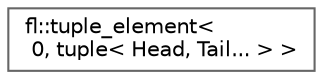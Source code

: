 digraph "Graphical Class Hierarchy"
{
 // INTERACTIVE_SVG=YES
 // LATEX_PDF_SIZE
  bgcolor="transparent";
  edge [fontname=Helvetica,fontsize=10,labelfontname=Helvetica,labelfontsize=10];
  node [fontname=Helvetica,fontsize=10,shape=box,height=0.2,width=0.4];
  rankdir="LR";
  Node0 [id="Node000000",label="fl::tuple_element\<\l 0, tuple\< Head, Tail... \> \>",height=0.2,width=0.4,color="grey40", fillcolor="white", style="filled",URL="$d4/d36/namespacefl.html#d9/d54/structfl_1_1tuple__element_3_010_00_01tuple_3_01_head_00_01_tail_8_8_8_01_4_01_4",tooltip=" "];
}
